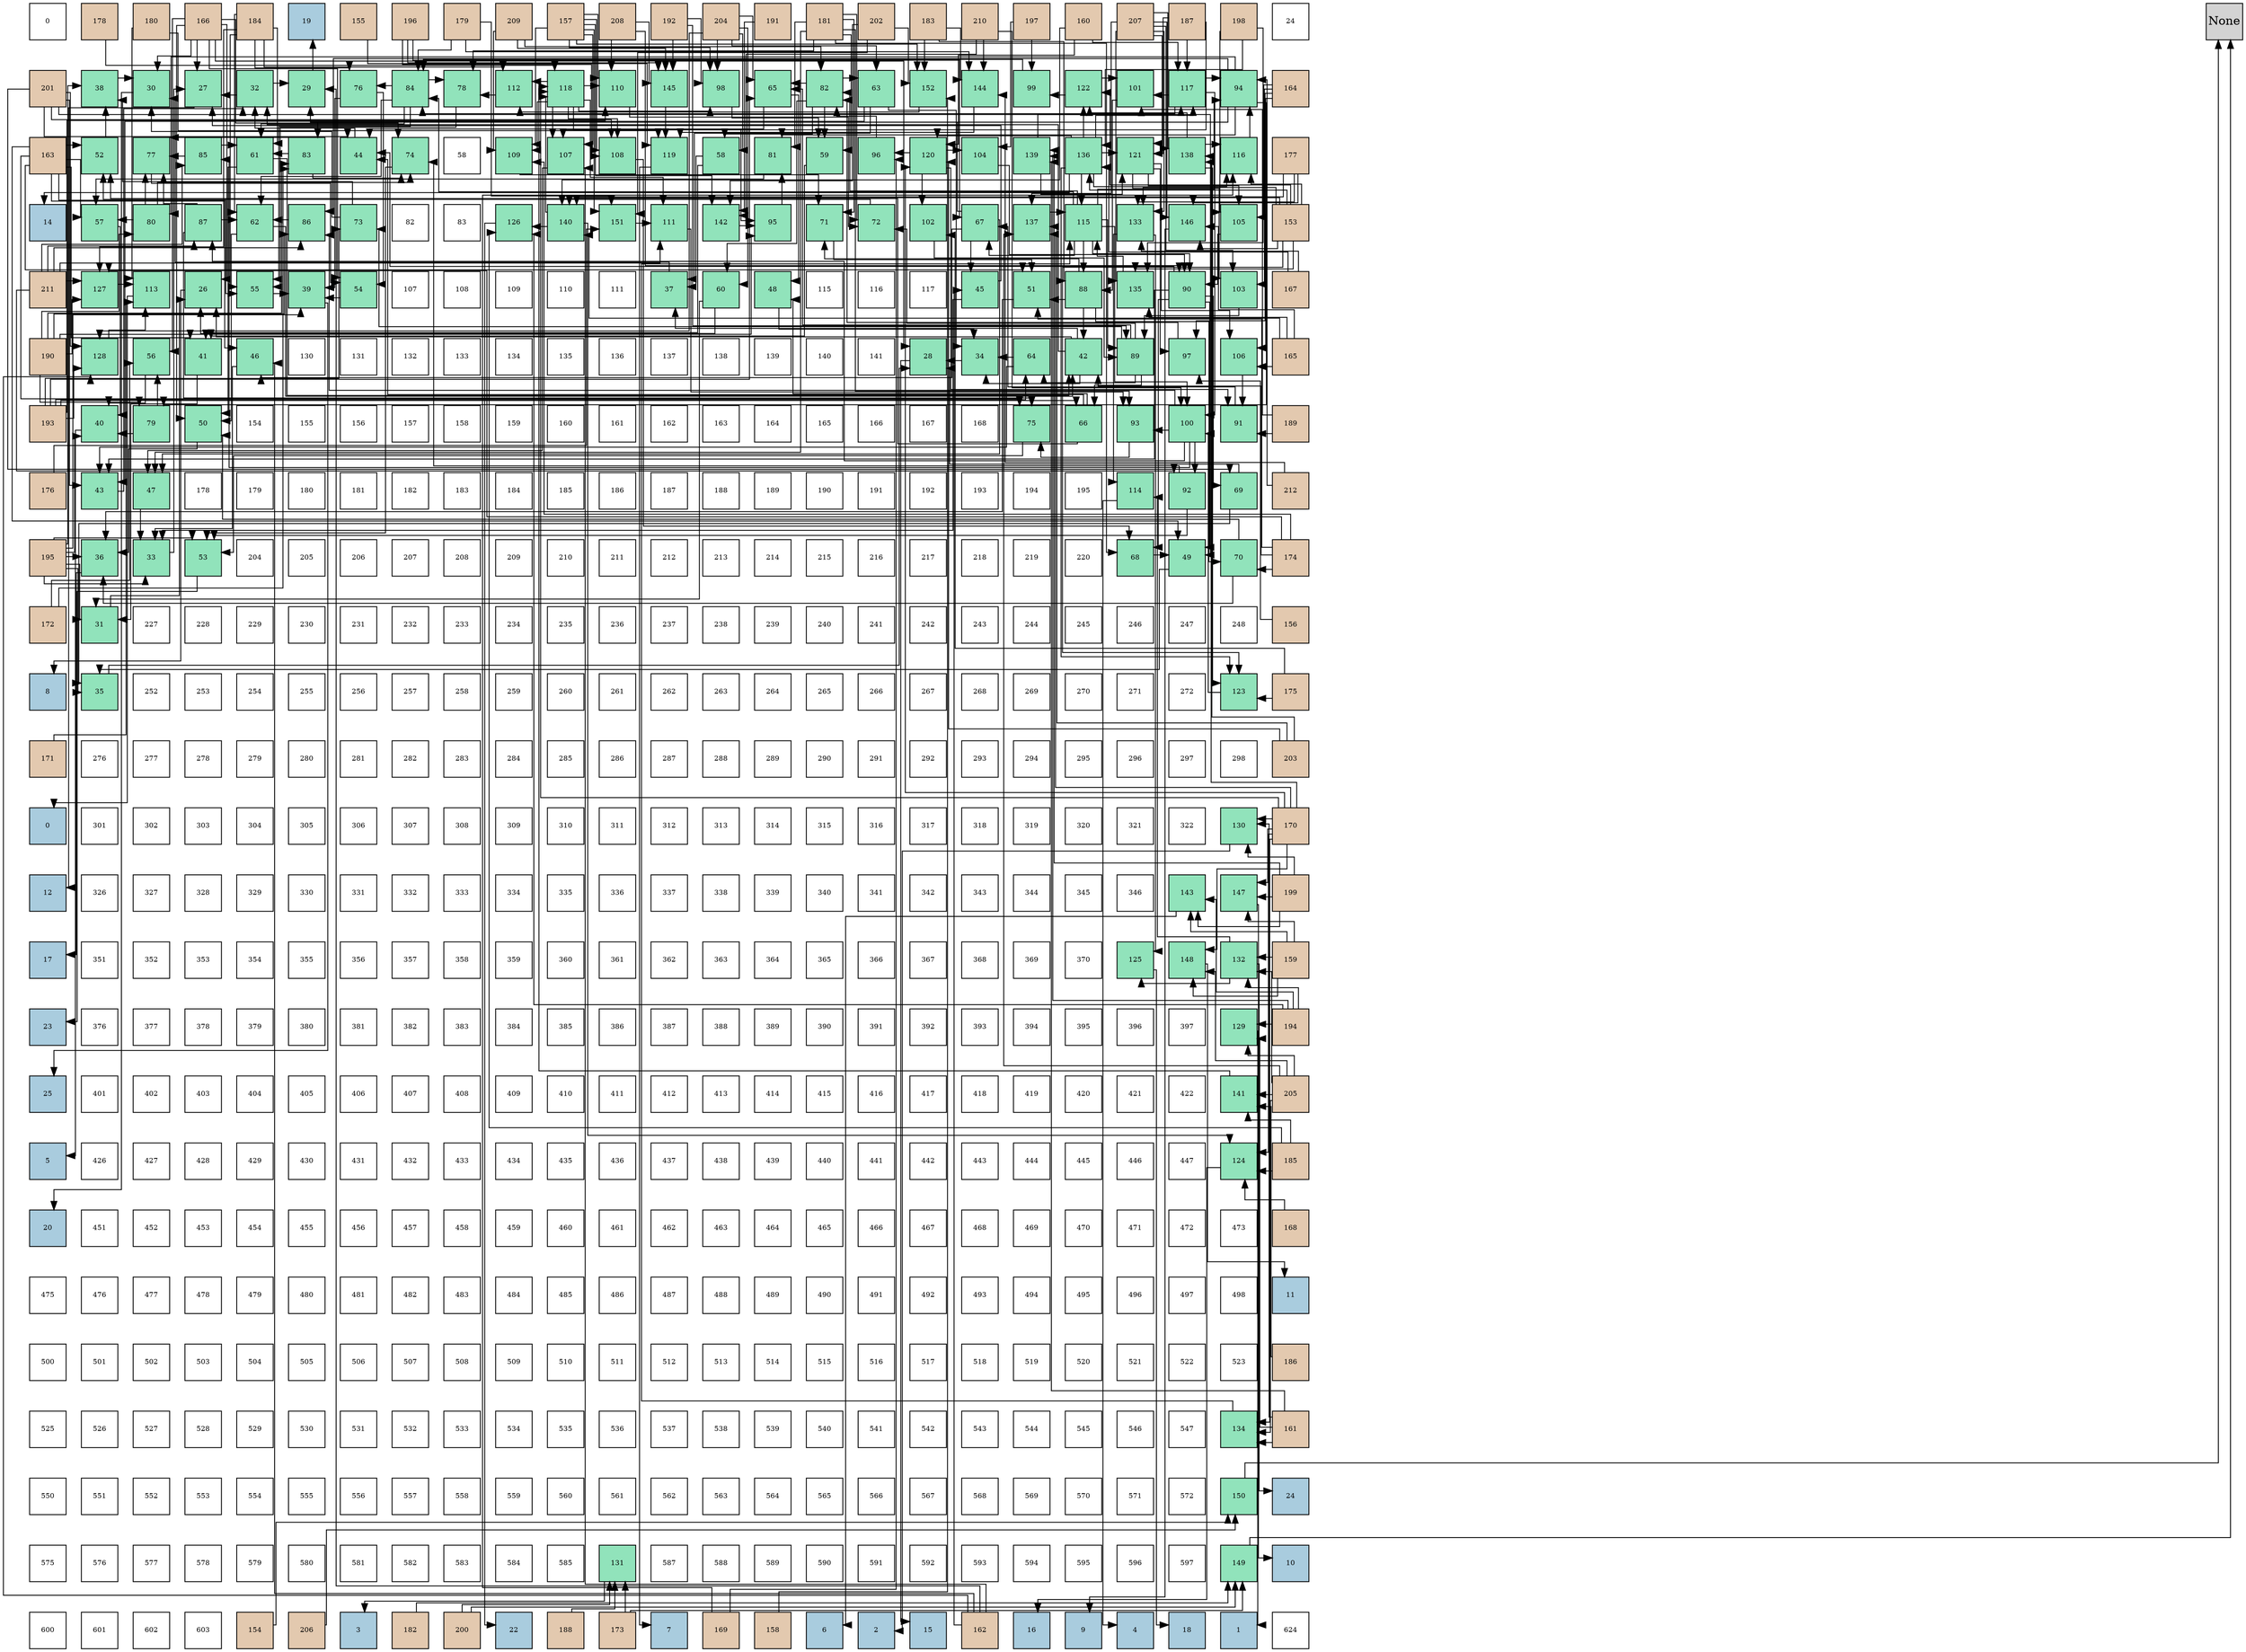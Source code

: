 digraph layout{
 rankdir=TB;
 splines=ortho;
 node [style=filled shape=square fixedsize=true width=0.6];
0[label="0", fontsize=8, fillcolor="#ffffff"];
1[label="178", fontsize=8, fillcolor="#e3c9af"];
2[label="180", fontsize=8, fillcolor="#e3c9af"];
3[label="166", fontsize=8, fillcolor="#e3c9af"];
4[label="184", fontsize=8, fillcolor="#e3c9af"];
5[label="19", fontsize=8, fillcolor="#a9ccde"];
6[label="155", fontsize=8, fillcolor="#e3c9af"];
7[label="196", fontsize=8, fillcolor="#e3c9af"];
8[label="179", fontsize=8, fillcolor="#e3c9af"];
9[label="209", fontsize=8, fillcolor="#e3c9af"];
10[label="157", fontsize=8, fillcolor="#e3c9af"];
11[label="208", fontsize=8, fillcolor="#e3c9af"];
12[label="192", fontsize=8, fillcolor="#e3c9af"];
13[label="204", fontsize=8, fillcolor="#e3c9af"];
14[label="191", fontsize=8, fillcolor="#e3c9af"];
15[label="181", fontsize=8, fillcolor="#e3c9af"];
16[label="202", fontsize=8, fillcolor="#e3c9af"];
17[label="183", fontsize=8, fillcolor="#e3c9af"];
18[label="210", fontsize=8, fillcolor="#e3c9af"];
19[label="197", fontsize=8, fillcolor="#e3c9af"];
20[label="160", fontsize=8, fillcolor="#e3c9af"];
21[label="207", fontsize=8, fillcolor="#e3c9af"];
22[label="187", fontsize=8, fillcolor="#e3c9af"];
23[label="198", fontsize=8, fillcolor="#e3c9af"];
24[label="24", fontsize=8, fillcolor="#ffffff"];
25[label="201", fontsize=8, fillcolor="#e3c9af"];
26[label="38", fontsize=8, fillcolor="#91e3bb"];
27[label="30", fontsize=8, fillcolor="#91e3bb"];
28[label="27", fontsize=8, fillcolor="#91e3bb"];
29[label="32", fontsize=8, fillcolor="#91e3bb"];
30[label="29", fontsize=8, fillcolor="#91e3bb"];
31[label="76", fontsize=8, fillcolor="#91e3bb"];
32[label="84", fontsize=8, fillcolor="#91e3bb"];
33[label="78", fontsize=8, fillcolor="#91e3bb"];
34[label="112", fontsize=8, fillcolor="#91e3bb"];
35[label="118", fontsize=8, fillcolor="#91e3bb"];
36[label="110", fontsize=8, fillcolor="#91e3bb"];
37[label="145", fontsize=8, fillcolor="#91e3bb"];
38[label="98", fontsize=8, fillcolor="#91e3bb"];
39[label="65", fontsize=8, fillcolor="#91e3bb"];
40[label="82", fontsize=8, fillcolor="#91e3bb"];
41[label="63", fontsize=8, fillcolor="#91e3bb"];
42[label="152", fontsize=8, fillcolor="#91e3bb"];
43[label="144", fontsize=8, fillcolor="#91e3bb"];
44[label="99", fontsize=8, fillcolor="#91e3bb"];
45[label="122", fontsize=8, fillcolor="#91e3bb"];
46[label="101", fontsize=8, fillcolor="#91e3bb"];
47[label="117", fontsize=8, fillcolor="#91e3bb"];
48[label="94", fontsize=8, fillcolor="#91e3bb"];
49[label="164", fontsize=8, fillcolor="#e3c9af"];
50[label="163", fontsize=8, fillcolor="#e3c9af"];
51[label="52", fontsize=8, fillcolor="#91e3bb"];
52[label="77", fontsize=8, fillcolor="#91e3bb"];
53[label="85", fontsize=8, fillcolor="#91e3bb"];
54[label="61", fontsize=8, fillcolor="#91e3bb"];
55[label="83", fontsize=8, fillcolor="#91e3bb"];
56[label="44", fontsize=8, fillcolor="#91e3bb"];
57[label="74", fontsize=8, fillcolor="#91e3bb"];
58[label="58", fontsize=8, fillcolor="#ffffff"];
59[label="109", fontsize=8, fillcolor="#91e3bb"];
60[label="107", fontsize=8, fillcolor="#91e3bb"];
61[label="108", fontsize=8, fillcolor="#91e3bb"];
62[label="119", fontsize=8, fillcolor="#91e3bb"];
63[label="58", fontsize=8, fillcolor="#91e3bb"];
64[label="81", fontsize=8, fillcolor="#91e3bb"];
65[label="59", fontsize=8, fillcolor="#91e3bb"];
66[label="96", fontsize=8, fillcolor="#91e3bb"];
67[label="120", fontsize=8, fillcolor="#91e3bb"];
68[label="104", fontsize=8, fillcolor="#91e3bb"];
69[label="139", fontsize=8, fillcolor="#91e3bb"];
70[label="136", fontsize=8, fillcolor="#91e3bb"];
71[label="121", fontsize=8, fillcolor="#91e3bb"];
72[label="138", fontsize=8, fillcolor="#91e3bb"];
73[label="116", fontsize=8, fillcolor="#91e3bb"];
74[label="177", fontsize=8, fillcolor="#e3c9af"];
75[label="14", fontsize=8, fillcolor="#a9ccde"];
76[label="57", fontsize=8, fillcolor="#91e3bb"];
77[label="80", fontsize=8, fillcolor="#91e3bb"];
78[label="87", fontsize=8, fillcolor="#91e3bb"];
79[label="62", fontsize=8, fillcolor="#91e3bb"];
80[label="86", fontsize=8, fillcolor="#91e3bb"];
81[label="73", fontsize=8, fillcolor="#91e3bb"];
82[label="82", fontsize=8, fillcolor="#ffffff"];
83[label="83", fontsize=8, fillcolor="#ffffff"];
84[label="126", fontsize=8, fillcolor="#91e3bb"];
85[label="140", fontsize=8, fillcolor="#91e3bb"];
86[label="151", fontsize=8, fillcolor="#91e3bb"];
87[label="111", fontsize=8, fillcolor="#91e3bb"];
88[label="142", fontsize=8, fillcolor="#91e3bb"];
89[label="95", fontsize=8, fillcolor="#91e3bb"];
90[label="71", fontsize=8, fillcolor="#91e3bb"];
91[label="72", fontsize=8, fillcolor="#91e3bb"];
92[label="102", fontsize=8, fillcolor="#91e3bb"];
93[label="67", fontsize=8, fillcolor="#91e3bb"];
94[label="137", fontsize=8, fillcolor="#91e3bb"];
95[label="115", fontsize=8, fillcolor="#91e3bb"];
96[label="133", fontsize=8, fillcolor="#91e3bb"];
97[label="146", fontsize=8, fillcolor="#91e3bb"];
98[label="105", fontsize=8, fillcolor="#91e3bb"];
99[label="153", fontsize=8, fillcolor="#e3c9af"];
100[label="211", fontsize=8, fillcolor="#e3c9af"];
101[label="127", fontsize=8, fillcolor="#91e3bb"];
102[label="113", fontsize=8, fillcolor="#91e3bb"];
103[label="26", fontsize=8, fillcolor="#91e3bb"];
104[label="55", fontsize=8, fillcolor="#91e3bb"];
105[label="39", fontsize=8, fillcolor="#91e3bb"];
106[label="54", fontsize=8, fillcolor="#91e3bb"];
107[label="107", fontsize=8, fillcolor="#ffffff"];
108[label="108", fontsize=8, fillcolor="#ffffff"];
109[label="109", fontsize=8, fillcolor="#ffffff"];
110[label="110", fontsize=8, fillcolor="#ffffff"];
111[label="111", fontsize=8, fillcolor="#ffffff"];
112[label="37", fontsize=8, fillcolor="#91e3bb"];
113[label="60", fontsize=8, fillcolor="#91e3bb"];
114[label="48", fontsize=8, fillcolor="#91e3bb"];
115[label="115", fontsize=8, fillcolor="#ffffff"];
116[label="116", fontsize=8, fillcolor="#ffffff"];
117[label="117", fontsize=8, fillcolor="#ffffff"];
118[label="45", fontsize=8, fillcolor="#91e3bb"];
119[label="51", fontsize=8, fillcolor="#91e3bb"];
120[label="88", fontsize=8, fillcolor="#91e3bb"];
121[label="135", fontsize=8, fillcolor="#91e3bb"];
122[label="90", fontsize=8, fillcolor="#91e3bb"];
123[label="103", fontsize=8, fillcolor="#91e3bb"];
124[label="167", fontsize=8, fillcolor="#e3c9af"];
125[label="190", fontsize=8, fillcolor="#e3c9af"];
126[label="128", fontsize=8, fillcolor="#91e3bb"];
127[label="56", fontsize=8, fillcolor="#91e3bb"];
128[label="41", fontsize=8, fillcolor="#91e3bb"];
129[label="46", fontsize=8, fillcolor="#91e3bb"];
130[label="130", fontsize=8, fillcolor="#ffffff"];
131[label="131", fontsize=8, fillcolor="#ffffff"];
132[label="132", fontsize=8, fillcolor="#ffffff"];
133[label="133", fontsize=8, fillcolor="#ffffff"];
134[label="134", fontsize=8, fillcolor="#ffffff"];
135[label="135", fontsize=8, fillcolor="#ffffff"];
136[label="136", fontsize=8, fillcolor="#ffffff"];
137[label="137", fontsize=8, fillcolor="#ffffff"];
138[label="138", fontsize=8, fillcolor="#ffffff"];
139[label="139", fontsize=8, fillcolor="#ffffff"];
140[label="140", fontsize=8, fillcolor="#ffffff"];
141[label="141", fontsize=8, fillcolor="#ffffff"];
142[label="28", fontsize=8, fillcolor="#91e3bb"];
143[label="34", fontsize=8, fillcolor="#91e3bb"];
144[label="64", fontsize=8, fillcolor="#91e3bb"];
145[label="42", fontsize=8, fillcolor="#91e3bb"];
146[label="89", fontsize=8, fillcolor="#91e3bb"];
147[label="97", fontsize=8, fillcolor="#91e3bb"];
148[label="106", fontsize=8, fillcolor="#91e3bb"];
149[label="165", fontsize=8, fillcolor="#e3c9af"];
150[label="193", fontsize=8, fillcolor="#e3c9af"];
151[label="40", fontsize=8, fillcolor="#91e3bb"];
152[label="79", fontsize=8, fillcolor="#91e3bb"];
153[label="50", fontsize=8, fillcolor="#91e3bb"];
154[label="154", fontsize=8, fillcolor="#ffffff"];
155[label="155", fontsize=8, fillcolor="#ffffff"];
156[label="156", fontsize=8, fillcolor="#ffffff"];
157[label="157", fontsize=8, fillcolor="#ffffff"];
158[label="158", fontsize=8, fillcolor="#ffffff"];
159[label="159", fontsize=8, fillcolor="#ffffff"];
160[label="160", fontsize=8, fillcolor="#ffffff"];
161[label="161", fontsize=8, fillcolor="#ffffff"];
162[label="162", fontsize=8, fillcolor="#ffffff"];
163[label="163", fontsize=8, fillcolor="#ffffff"];
164[label="164", fontsize=8, fillcolor="#ffffff"];
165[label="165", fontsize=8, fillcolor="#ffffff"];
166[label="166", fontsize=8, fillcolor="#ffffff"];
167[label="167", fontsize=8, fillcolor="#ffffff"];
168[label="168", fontsize=8, fillcolor="#ffffff"];
169[label="75", fontsize=8, fillcolor="#91e3bb"];
170[label="66", fontsize=8, fillcolor="#91e3bb"];
171[label="93", fontsize=8, fillcolor="#91e3bb"];
172[label="100", fontsize=8, fillcolor="#91e3bb"];
173[label="91", fontsize=8, fillcolor="#91e3bb"];
174[label="189", fontsize=8, fillcolor="#e3c9af"];
175[label="176", fontsize=8, fillcolor="#e3c9af"];
176[label="43", fontsize=8, fillcolor="#91e3bb"];
177[label="47", fontsize=8, fillcolor="#91e3bb"];
178[label="178", fontsize=8, fillcolor="#ffffff"];
179[label="179", fontsize=8, fillcolor="#ffffff"];
180[label="180", fontsize=8, fillcolor="#ffffff"];
181[label="181", fontsize=8, fillcolor="#ffffff"];
182[label="182", fontsize=8, fillcolor="#ffffff"];
183[label="183", fontsize=8, fillcolor="#ffffff"];
184[label="184", fontsize=8, fillcolor="#ffffff"];
185[label="185", fontsize=8, fillcolor="#ffffff"];
186[label="186", fontsize=8, fillcolor="#ffffff"];
187[label="187", fontsize=8, fillcolor="#ffffff"];
188[label="188", fontsize=8, fillcolor="#ffffff"];
189[label="189", fontsize=8, fillcolor="#ffffff"];
190[label="190", fontsize=8, fillcolor="#ffffff"];
191[label="191", fontsize=8, fillcolor="#ffffff"];
192[label="192", fontsize=8, fillcolor="#ffffff"];
193[label="193", fontsize=8, fillcolor="#ffffff"];
194[label="194", fontsize=8, fillcolor="#ffffff"];
195[label="195", fontsize=8, fillcolor="#ffffff"];
196[label="114", fontsize=8, fillcolor="#91e3bb"];
197[label="92", fontsize=8, fillcolor="#91e3bb"];
198[label="69", fontsize=8, fillcolor="#91e3bb"];
199[label="212", fontsize=8, fillcolor="#e3c9af"];
200[label="195", fontsize=8, fillcolor="#e3c9af"];
201[label="36", fontsize=8, fillcolor="#91e3bb"];
202[label="33", fontsize=8, fillcolor="#91e3bb"];
203[label="53", fontsize=8, fillcolor="#91e3bb"];
204[label="204", fontsize=8, fillcolor="#ffffff"];
205[label="205", fontsize=8, fillcolor="#ffffff"];
206[label="206", fontsize=8, fillcolor="#ffffff"];
207[label="207", fontsize=8, fillcolor="#ffffff"];
208[label="208", fontsize=8, fillcolor="#ffffff"];
209[label="209", fontsize=8, fillcolor="#ffffff"];
210[label="210", fontsize=8, fillcolor="#ffffff"];
211[label="211", fontsize=8, fillcolor="#ffffff"];
212[label="212", fontsize=8, fillcolor="#ffffff"];
213[label="213", fontsize=8, fillcolor="#ffffff"];
214[label="214", fontsize=8, fillcolor="#ffffff"];
215[label="215", fontsize=8, fillcolor="#ffffff"];
216[label="216", fontsize=8, fillcolor="#ffffff"];
217[label="217", fontsize=8, fillcolor="#ffffff"];
218[label="218", fontsize=8, fillcolor="#ffffff"];
219[label="219", fontsize=8, fillcolor="#ffffff"];
220[label="220", fontsize=8, fillcolor="#ffffff"];
221[label="68", fontsize=8, fillcolor="#91e3bb"];
222[label="49", fontsize=8, fillcolor="#91e3bb"];
223[label="70", fontsize=8, fillcolor="#91e3bb"];
224[label="174", fontsize=8, fillcolor="#e3c9af"];
225[label="172", fontsize=8, fillcolor="#e3c9af"];
226[label="31", fontsize=8, fillcolor="#91e3bb"];
227[label="227", fontsize=8, fillcolor="#ffffff"];
228[label="228", fontsize=8, fillcolor="#ffffff"];
229[label="229", fontsize=8, fillcolor="#ffffff"];
230[label="230", fontsize=8, fillcolor="#ffffff"];
231[label="231", fontsize=8, fillcolor="#ffffff"];
232[label="232", fontsize=8, fillcolor="#ffffff"];
233[label="233", fontsize=8, fillcolor="#ffffff"];
234[label="234", fontsize=8, fillcolor="#ffffff"];
235[label="235", fontsize=8, fillcolor="#ffffff"];
236[label="236", fontsize=8, fillcolor="#ffffff"];
237[label="237", fontsize=8, fillcolor="#ffffff"];
238[label="238", fontsize=8, fillcolor="#ffffff"];
239[label="239", fontsize=8, fillcolor="#ffffff"];
240[label="240", fontsize=8, fillcolor="#ffffff"];
241[label="241", fontsize=8, fillcolor="#ffffff"];
242[label="242", fontsize=8, fillcolor="#ffffff"];
243[label="243", fontsize=8, fillcolor="#ffffff"];
244[label="244", fontsize=8, fillcolor="#ffffff"];
245[label="245", fontsize=8, fillcolor="#ffffff"];
246[label="246", fontsize=8, fillcolor="#ffffff"];
247[label="247", fontsize=8, fillcolor="#ffffff"];
248[label="248", fontsize=8, fillcolor="#ffffff"];
249[label="156", fontsize=8, fillcolor="#e3c9af"];
250[label="8", fontsize=8, fillcolor="#a9ccde"];
251[label="35", fontsize=8, fillcolor="#91e3bb"];
252[label="252", fontsize=8, fillcolor="#ffffff"];
253[label="253", fontsize=8, fillcolor="#ffffff"];
254[label="254", fontsize=8, fillcolor="#ffffff"];
255[label="255", fontsize=8, fillcolor="#ffffff"];
256[label="256", fontsize=8, fillcolor="#ffffff"];
257[label="257", fontsize=8, fillcolor="#ffffff"];
258[label="258", fontsize=8, fillcolor="#ffffff"];
259[label="259", fontsize=8, fillcolor="#ffffff"];
260[label="260", fontsize=8, fillcolor="#ffffff"];
261[label="261", fontsize=8, fillcolor="#ffffff"];
262[label="262", fontsize=8, fillcolor="#ffffff"];
263[label="263", fontsize=8, fillcolor="#ffffff"];
264[label="264", fontsize=8, fillcolor="#ffffff"];
265[label="265", fontsize=8, fillcolor="#ffffff"];
266[label="266", fontsize=8, fillcolor="#ffffff"];
267[label="267", fontsize=8, fillcolor="#ffffff"];
268[label="268", fontsize=8, fillcolor="#ffffff"];
269[label="269", fontsize=8, fillcolor="#ffffff"];
270[label="270", fontsize=8, fillcolor="#ffffff"];
271[label="271", fontsize=8, fillcolor="#ffffff"];
272[label="272", fontsize=8, fillcolor="#ffffff"];
273[label="123", fontsize=8, fillcolor="#91e3bb"];
274[label="175", fontsize=8, fillcolor="#e3c9af"];
275[label="171", fontsize=8, fillcolor="#e3c9af"];
276[label="276", fontsize=8, fillcolor="#ffffff"];
277[label="277", fontsize=8, fillcolor="#ffffff"];
278[label="278", fontsize=8, fillcolor="#ffffff"];
279[label="279", fontsize=8, fillcolor="#ffffff"];
280[label="280", fontsize=8, fillcolor="#ffffff"];
281[label="281", fontsize=8, fillcolor="#ffffff"];
282[label="282", fontsize=8, fillcolor="#ffffff"];
283[label="283", fontsize=8, fillcolor="#ffffff"];
284[label="284", fontsize=8, fillcolor="#ffffff"];
285[label="285", fontsize=8, fillcolor="#ffffff"];
286[label="286", fontsize=8, fillcolor="#ffffff"];
287[label="287", fontsize=8, fillcolor="#ffffff"];
288[label="288", fontsize=8, fillcolor="#ffffff"];
289[label="289", fontsize=8, fillcolor="#ffffff"];
290[label="290", fontsize=8, fillcolor="#ffffff"];
291[label="291", fontsize=8, fillcolor="#ffffff"];
292[label="292", fontsize=8, fillcolor="#ffffff"];
293[label="293", fontsize=8, fillcolor="#ffffff"];
294[label="294", fontsize=8, fillcolor="#ffffff"];
295[label="295", fontsize=8, fillcolor="#ffffff"];
296[label="296", fontsize=8, fillcolor="#ffffff"];
297[label="297", fontsize=8, fillcolor="#ffffff"];
298[label="298", fontsize=8, fillcolor="#ffffff"];
299[label="203", fontsize=8, fillcolor="#e3c9af"];
300[label="0", fontsize=8, fillcolor="#a9ccde"];
301[label="301", fontsize=8, fillcolor="#ffffff"];
302[label="302", fontsize=8, fillcolor="#ffffff"];
303[label="303", fontsize=8, fillcolor="#ffffff"];
304[label="304", fontsize=8, fillcolor="#ffffff"];
305[label="305", fontsize=8, fillcolor="#ffffff"];
306[label="306", fontsize=8, fillcolor="#ffffff"];
307[label="307", fontsize=8, fillcolor="#ffffff"];
308[label="308", fontsize=8, fillcolor="#ffffff"];
309[label="309", fontsize=8, fillcolor="#ffffff"];
310[label="310", fontsize=8, fillcolor="#ffffff"];
311[label="311", fontsize=8, fillcolor="#ffffff"];
312[label="312", fontsize=8, fillcolor="#ffffff"];
313[label="313", fontsize=8, fillcolor="#ffffff"];
314[label="314", fontsize=8, fillcolor="#ffffff"];
315[label="315", fontsize=8, fillcolor="#ffffff"];
316[label="316", fontsize=8, fillcolor="#ffffff"];
317[label="317", fontsize=8, fillcolor="#ffffff"];
318[label="318", fontsize=8, fillcolor="#ffffff"];
319[label="319", fontsize=8, fillcolor="#ffffff"];
320[label="320", fontsize=8, fillcolor="#ffffff"];
321[label="321", fontsize=8, fillcolor="#ffffff"];
322[label="322", fontsize=8, fillcolor="#ffffff"];
323[label="130", fontsize=8, fillcolor="#91e3bb"];
324[label="170", fontsize=8, fillcolor="#e3c9af"];
325[label="12", fontsize=8, fillcolor="#a9ccde"];
326[label="326", fontsize=8, fillcolor="#ffffff"];
327[label="327", fontsize=8, fillcolor="#ffffff"];
328[label="328", fontsize=8, fillcolor="#ffffff"];
329[label="329", fontsize=8, fillcolor="#ffffff"];
330[label="330", fontsize=8, fillcolor="#ffffff"];
331[label="331", fontsize=8, fillcolor="#ffffff"];
332[label="332", fontsize=8, fillcolor="#ffffff"];
333[label="333", fontsize=8, fillcolor="#ffffff"];
334[label="334", fontsize=8, fillcolor="#ffffff"];
335[label="335", fontsize=8, fillcolor="#ffffff"];
336[label="336", fontsize=8, fillcolor="#ffffff"];
337[label="337", fontsize=8, fillcolor="#ffffff"];
338[label="338", fontsize=8, fillcolor="#ffffff"];
339[label="339", fontsize=8, fillcolor="#ffffff"];
340[label="340", fontsize=8, fillcolor="#ffffff"];
341[label="341", fontsize=8, fillcolor="#ffffff"];
342[label="342", fontsize=8, fillcolor="#ffffff"];
343[label="343", fontsize=8, fillcolor="#ffffff"];
344[label="344", fontsize=8, fillcolor="#ffffff"];
345[label="345", fontsize=8, fillcolor="#ffffff"];
346[label="346", fontsize=8, fillcolor="#ffffff"];
347[label="143", fontsize=8, fillcolor="#91e3bb"];
348[label="147", fontsize=8, fillcolor="#91e3bb"];
349[label="199", fontsize=8, fillcolor="#e3c9af"];
350[label="17", fontsize=8, fillcolor="#a9ccde"];
351[label="351", fontsize=8, fillcolor="#ffffff"];
352[label="352", fontsize=8, fillcolor="#ffffff"];
353[label="353", fontsize=8, fillcolor="#ffffff"];
354[label="354", fontsize=8, fillcolor="#ffffff"];
355[label="355", fontsize=8, fillcolor="#ffffff"];
356[label="356", fontsize=8, fillcolor="#ffffff"];
357[label="357", fontsize=8, fillcolor="#ffffff"];
358[label="358", fontsize=8, fillcolor="#ffffff"];
359[label="359", fontsize=8, fillcolor="#ffffff"];
360[label="360", fontsize=8, fillcolor="#ffffff"];
361[label="361", fontsize=8, fillcolor="#ffffff"];
362[label="362", fontsize=8, fillcolor="#ffffff"];
363[label="363", fontsize=8, fillcolor="#ffffff"];
364[label="364", fontsize=8, fillcolor="#ffffff"];
365[label="365", fontsize=8, fillcolor="#ffffff"];
366[label="366", fontsize=8, fillcolor="#ffffff"];
367[label="367", fontsize=8, fillcolor="#ffffff"];
368[label="368", fontsize=8, fillcolor="#ffffff"];
369[label="369", fontsize=8, fillcolor="#ffffff"];
370[label="370", fontsize=8, fillcolor="#ffffff"];
371[label="125", fontsize=8, fillcolor="#91e3bb"];
372[label="148", fontsize=8, fillcolor="#91e3bb"];
373[label="132", fontsize=8, fillcolor="#91e3bb"];
374[label="159", fontsize=8, fillcolor="#e3c9af"];
375[label="23", fontsize=8, fillcolor="#a9ccde"];
376[label="376", fontsize=8, fillcolor="#ffffff"];
377[label="377", fontsize=8, fillcolor="#ffffff"];
378[label="378", fontsize=8, fillcolor="#ffffff"];
379[label="379", fontsize=8, fillcolor="#ffffff"];
380[label="380", fontsize=8, fillcolor="#ffffff"];
381[label="381", fontsize=8, fillcolor="#ffffff"];
382[label="382", fontsize=8, fillcolor="#ffffff"];
383[label="383", fontsize=8, fillcolor="#ffffff"];
384[label="384", fontsize=8, fillcolor="#ffffff"];
385[label="385", fontsize=8, fillcolor="#ffffff"];
386[label="386", fontsize=8, fillcolor="#ffffff"];
387[label="387", fontsize=8, fillcolor="#ffffff"];
388[label="388", fontsize=8, fillcolor="#ffffff"];
389[label="389", fontsize=8, fillcolor="#ffffff"];
390[label="390", fontsize=8, fillcolor="#ffffff"];
391[label="391", fontsize=8, fillcolor="#ffffff"];
392[label="392", fontsize=8, fillcolor="#ffffff"];
393[label="393", fontsize=8, fillcolor="#ffffff"];
394[label="394", fontsize=8, fillcolor="#ffffff"];
395[label="395", fontsize=8, fillcolor="#ffffff"];
396[label="396", fontsize=8, fillcolor="#ffffff"];
397[label="397", fontsize=8, fillcolor="#ffffff"];
398[label="129", fontsize=8, fillcolor="#91e3bb"];
399[label="194", fontsize=8, fillcolor="#e3c9af"];
400[label="25", fontsize=8, fillcolor="#a9ccde"];
401[label="401", fontsize=8, fillcolor="#ffffff"];
402[label="402", fontsize=8, fillcolor="#ffffff"];
403[label="403", fontsize=8, fillcolor="#ffffff"];
404[label="404", fontsize=8, fillcolor="#ffffff"];
405[label="405", fontsize=8, fillcolor="#ffffff"];
406[label="406", fontsize=8, fillcolor="#ffffff"];
407[label="407", fontsize=8, fillcolor="#ffffff"];
408[label="408", fontsize=8, fillcolor="#ffffff"];
409[label="409", fontsize=8, fillcolor="#ffffff"];
410[label="410", fontsize=8, fillcolor="#ffffff"];
411[label="411", fontsize=8, fillcolor="#ffffff"];
412[label="412", fontsize=8, fillcolor="#ffffff"];
413[label="413", fontsize=8, fillcolor="#ffffff"];
414[label="414", fontsize=8, fillcolor="#ffffff"];
415[label="415", fontsize=8, fillcolor="#ffffff"];
416[label="416", fontsize=8, fillcolor="#ffffff"];
417[label="417", fontsize=8, fillcolor="#ffffff"];
418[label="418", fontsize=8, fillcolor="#ffffff"];
419[label="419", fontsize=8, fillcolor="#ffffff"];
420[label="420", fontsize=8, fillcolor="#ffffff"];
421[label="421", fontsize=8, fillcolor="#ffffff"];
422[label="422", fontsize=8, fillcolor="#ffffff"];
423[label="141", fontsize=8, fillcolor="#91e3bb"];
424[label="205", fontsize=8, fillcolor="#e3c9af"];
425[label="5", fontsize=8, fillcolor="#a9ccde"];
426[label="426", fontsize=8, fillcolor="#ffffff"];
427[label="427", fontsize=8, fillcolor="#ffffff"];
428[label="428", fontsize=8, fillcolor="#ffffff"];
429[label="429", fontsize=8, fillcolor="#ffffff"];
430[label="430", fontsize=8, fillcolor="#ffffff"];
431[label="431", fontsize=8, fillcolor="#ffffff"];
432[label="432", fontsize=8, fillcolor="#ffffff"];
433[label="433", fontsize=8, fillcolor="#ffffff"];
434[label="434", fontsize=8, fillcolor="#ffffff"];
435[label="435", fontsize=8, fillcolor="#ffffff"];
436[label="436", fontsize=8, fillcolor="#ffffff"];
437[label="437", fontsize=8, fillcolor="#ffffff"];
438[label="438", fontsize=8, fillcolor="#ffffff"];
439[label="439", fontsize=8, fillcolor="#ffffff"];
440[label="440", fontsize=8, fillcolor="#ffffff"];
441[label="441", fontsize=8, fillcolor="#ffffff"];
442[label="442", fontsize=8, fillcolor="#ffffff"];
443[label="443", fontsize=8, fillcolor="#ffffff"];
444[label="444", fontsize=8, fillcolor="#ffffff"];
445[label="445", fontsize=8, fillcolor="#ffffff"];
446[label="446", fontsize=8, fillcolor="#ffffff"];
447[label="447", fontsize=8, fillcolor="#ffffff"];
448[label="124", fontsize=8, fillcolor="#91e3bb"];
449[label="185", fontsize=8, fillcolor="#e3c9af"];
450[label="20", fontsize=8, fillcolor="#a9ccde"];
451[label="451", fontsize=8, fillcolor="#ffffff"];
452[label="452", fontsize=8, fillcolor="#ffffff"];
453[label="453", fontsize=8, fillcolor="#ffffff"];
454[label="454", fontsize=8, fillcolor="#ffffff"];
455[label="455", fontsize=8, fillcolor="#ffffff"];
456[label="456", fontsize=8, fillcolor="#ffffff"];
457[label="457", fontsize=8, fillcolor="#ffffff"];
458[label="458", fontsize=8, fillcolor="#ffffff"];
459[label="459", fontsize=8, fillcolor="#ffffff"];
460[label="460", fontsize=8, fillcolor="#ffffff"];
461[label="461", fontsize=8, fillcolor="#ffffff"];
462[label="462", fontsize=8, fillcolor="#ffffff"];
463[label="463", fontsize=8, fillcolor="#ffffff"];
464[label="464", fontsize=8, fillcolor="#ffffff"];
465[label="465", fontsize=8, fillcolor="#ffffff"];
466[label="466", fontsize=8, fillcolor="#ffffff"];
467[label="467", fontsize=8, fillcolor="#ffffff"];
468[label="468", fontsize=8, fillcolor="#ffffff"];
469[label="469", fontsize=8, fillcolor="#ffffff"];
470[label="470", fontsize=8, fillcolor="#ffffff"];
471[label="471", fontsize=8, fillcolor="#ffffff"];
472[label="472", fontsize=8, fillcolor="#ffffff"];
473[label="473", fontsize=8, fillcolor="#ffffff"];
474[label="168", fontsize=8, fillcolor="#e3c9af"];
475[label="475", fontsize=8, fillcolor="#ffffff"];
476[label="476", fontsize=8, fillcolor="#ffffff"];
477[label="477", fontsize=8, fillcolor="#ffffff"];
478[label="478", fontsize=8, fillcolor="#ffffff"];
479[label="479", fontsize=8, fillcolor="#ffffff"];
480[label="480", fontsize=8, fillcolor="#ffffff"];
481[label="481", fontsize=8, fillcolor="#ffffff"];
482[label="482", fontsize=8, fillcolor="#ffffff"];
483[label="483", fontsize=8, fillcolor="#ffffff"];
484[label="484", fontsize=8, fillcolor="#ffffff"];
485[label="485", fontsize=8, fillcolor="#ffffff"];
486[label="486", fontsize=8, fillcolor="#ffffff"];
487[label="487", fontsize=8, fillcolor="#ffffff"];
488[label="488", fontsize=8, fillcolor="#ffffff"];
489[label="489", fontsize=8, fillcolor="#ffffff"];
490[label="490", fontsize=8, fillcolor="#ffffff"];
491[label="491", fontsize=8, fillcolor="#ffffff"];
492[label="492", fontsize=8, fillcolor="#ffffff"];
493[label="493", fontsize=8, fillcolor="#ffffff"];
494[label="494", fontsize=8, fillcolor="#ffffff"];
495[label="495", fontsize=8, fillcolor="#ffffff"];
496[label="496", fontsize=8, fillcolor="#ffffff"];
497[label="497", fontsize=8, fillcolor="#ffffff"];
498[label="498", fontsize=8, fillcolor="#ffffff"];
499[label="11", fontsize=8, fillcolor="#a9ccde"];
500[label="500", fontsize=8, fillcolor="#ffffff"];
501[label="501", fontsize=8, fillcolor="#ffffff"];
502[label="502", fontsize=8, fillcolor="#ffffff"];
503[label="503", fontsize=8, fillcolor="#ffffff"];
504[label="504", fontsize=8, fillcolor="#ffffff"];
505[label="505", fontsize=8, fillcolor="#ffffff"];
506[label="506", fontsize=8, fillcolor="#ffffff"];
507[label="507", fontsize=8, fillcolor="#ffffff"];
508[label="508", fontsize=8, fillcolor="#ffffff"];
509[label="509", fontsize=8, fillcolor="#ffffff"];
510[label="510", fontsize=8, fillcolor="#ffffff"];
511[label="511", fontsize=8, fillcolor="#ffffff"];
512[label="512", fontsize=8, fillcolor="#ffffff"];
513[label="513", fontsize=8, fillcolor="#ffffff"];
514[label="514", fontsize=8, fillcolor="#ffffff"];
515[label="515", fontsize=8, fillcolor="#ffffff"];
516[label="516", fontsize=8, fillcolor="#ffffff"];
517[label="517", fontsize=8, fillcolor="#ffffff"];
518[label="518", fontsize=8, fillcolor="#ffffff"];
519[label="519", fontsize=8, fillcolor="#ffffff"];
520[label="520", fontsize=8, fillcolor="#ffffff"];
521[label="521", fontsize=8, fillcolor="#ffffff"];
522[label="522", fontsize=8, fillcolor="#ffffff"];
523[label="523", fontsize=8, fillcolor="#ffffff"];
524[label="186", fontsize=8, fillcolor="#e3c9af"];
525[label="525", fontsize=8, fillcolor="#ffffff"];
526[label="526", fontsize=8, fillcolor="#ffffff"];
527[label="527", fontsize=8, fillcolor="#ffffff"];
528[label="528", fontsize=8, fillcolor="#ffffff"];
529[label="529", fontsize=8, fillcolor="#ffffff"];
530[label="530", fontsize=8, fillcolor="#ffffff"];
531[label="531", fontsize=8, fillcolor="#ffffff"];
532[label="532", fontsize=8, fillcolor="#ffffff"];
533[label="533", fontsize=8, fillcolor="#ffffff"];
534[label="534", fontsize=8, fillcolor="#ffffff"];
535[label="535", fontsize=8, fillcolor="#ffffff"];
536[label="536", fontsize=8, fillcolor="#ffffff"];
537[label="537", fontsize=8, fillcolor="#ffffff"];
538[label="538", fontsize=8, fillcolor="#ffffff"];
539[label="539", fontsize=8, fillcolor="#ffffff"];
540[label="540", fontsize=8, fillcolor="#ffffff"];
541[label="541", fontsize=8, fillcolor="#ffffff"];
542[label="542", fontsize=8, fillcolor="#ffffff"];
543[label="543", fontsize=8, fillcolor="#ffffff"];
544[label="544", fontsize=8, fillcolor="#ffffff"];
545[label="545", fontsize=8, fillcolor="#ffffff"];
546[label="546", fontsize=8, fillcolor="#ffffff"];
547[label="547", fontsize=8, fillcolor="#ffffff"];
548[label="134", fontsize=8, fillcolor="#91e3bb"];
549[label="161", fontsize=8, fillcolor="#e3c9af"];
550[label="550", fontsize=8, fillcolor="#ffffff"];
551[label="551", fontsize=8, fillcolor="#ffffff"];
552[label="552", fontsize=8, fillcolor="#ffffff"];
553[label="553", fontsize=8, fillcolor="#ffffff"];
554[label="554", fontsize=8, fillcolor="#ffffff"];
555[label="555", fontsize=8, fillcolor="#ffffff"];
556[label="556", fontsize=8, fillcolor="#ffffff"];
557[label="557", fontsize=8, fillcolor="#ffffff"];
558[label="558", fontsize=8, fillcolor="#ffffff"];
559[label="559", fontsize=8, fillcolor="#ffffff"];
560[label="560", fontsize=8, fillcolor="#ffffff"];
561[label="561", fontsize=8, fillcolor="#ffffff"];
562[label="562", fontsize=8, fillcolor="#ffffff"];
563[label="563", fontsize=8, fillcolor="#ffffff"];
564[label="564", fontsize=8, fillcolor="#ffffff"];
565[label="565", fontsize=8, fillcolor="#ffffff"];
566[label="566", fontsize=8, fillcolor="#ffffff"];
567[label="567", fontsize=8, fillcolor="#ffffff"];
568[label="568", fontsize=8, fillcolor="#ffffff"];
569[label="569", fontsize=8, fillcolor="#ffffff"];
570[label="570", fontsize=8, fillcolor="#ffffff"];
571[label="571", fontsize=8, fillcolor="#ffffff"];
572[label="572", fontsize=8, fillcolor="#ffffff"];
573[label="150", fontsize=8, fillcolor="#91e3bb"];
574[label="24", fontsize=8, fillcolor="#a9ccde"];
575[label="575", fontsize=8, fillcolor="#ffffff"];
576[label="576", fontsize=8, fillcolor="#ffffff"];
577[label="577", fontsize=8, fillcolor="#ffffff"];
578[label="578", fontsize=8, fillcolor="#ffffff"];
579[label="579", fontsize=8, fillcolor="#ffffff"];
580[label="580", fontsize=8, fillcolor="#ffffff"];
581[label="581", fontsize=8, fillcolor="#ffffff"];
582[label="582", fontsize=8, fillcolor="#ffffff"];
583[label="583", fontsize=8, fillcolor="#ffffff"];
584[label="584", fontsize=8, fillcolor="#ffffff"];
585[label="585", fontsize=8, fillcolor="#ffffff"];
586[label="131", fontsize=8, fillcolor="#91e3bb"];
587[label="587", fontsize=8, fillcolor="#ffffff"];
588[label="588", fontsize=8, fillcolor="#ffffff"];
589[label="589", fontsize=8, fillcolor="#ffffff"];
590[label="590", fontsize=8, fillcolor="#ffffff"];
591[label="591", fontsize=8, fillcolor="#ffffff"];
592[label="592", fontsize=8, fillcolor="#ffffff"];
593[label="593", fontsize=8, fillcolor="#ffffff"];
594[label="594", fontsize=8, fillcolor="#ffffff"];
595[label="595", fontsize=8, fillcolor="#ffffff"];
596[label="596", fontsize=8, fillcolor="#ffffff"];
597[label="597", fontsize=8, fillcolor="#ffffff"];
598[label="149", fontsize=8, fillcolor="#91e3bb"];
599[label="10", fontsize=8, fillcolor="#a9ccde"];
600[label="600", fontsize=8, fillcolor="#ffffff"];
601[label="601", fontsize=8, fillcolor="#ffffff"];
602[label="602", fontsize=8, fillcolor="#ffffff"];
603[label="603", fontsize=8, fillcolor="#ffffff"];
604[label="154", fontsize=8, fillcolor="#e3c9af"];
605[label="206", fontsize=8, fillcolor="#e3c9af"];
606[label="3", fontsize=8, fillcolor="#a9ccde"];
607[label="182", fontsize=8, fillcolor="#e3c9af"];
608[label="200", fontsize=8, fillcolor="#e3c9af"];
609[label="22", fontsize=8, fillcolor="#a9ccde"];
610[label="188", fontsize=8, fillcolor="#e3c9af"];
611[label="173", fontsize=8, fillcolor="#e3c9af"];
612[label="7", fontsize=8, fillcolor="#a9ccde"];
613[label="169", fontsize=8, fillcolor="#e3c9af"];
614[label="158", fontsize=8, fillcolor="#e3c9af"];
615[label="6", fontsize=8, fillcolor="#a9ccde"];
616[label="2", fontsize=8, fillcolor="#a9ccde"];
617[label="15", fontsize=8, fillcolor="#a9ccde"];
618[label="162", fontsize=8, fillcolor="#e3c9af"];
619[label="16", fontsize=8, fillcolor="#a9ccde"];
620[label="9", fontsize=8, fillcolor="#a9ccde"];
621[label="4", fontsize=8, fillcolor="#a9ccde"];
622[label="18", fontsize=8, fillcolor="#a9ccde"];
623[label="1", fontsize=8, fillcolor="#a9ccde"];
624[label="624", fontsize=8, fillcolor="#ffffff"];
edge [constraint=false, style=vis];103 -> 250;
28 -> 325;
142 -> 617;
30 -> 5;
27 -> 450;
226 -> 103;
29 -> 28;
29 -> 30;
202 -> 28;
143 -> 142;
251 -> 142;
201 -> 350;
112 -> 27;
26 -> 27;
105 -> 400;
151 -> 425;
128 -> 226;
145 -> 103;
145 -> 29;
145 -> 143;
145 -> 112;
176 -> 29;
56 -> 29;
118 -> 28;
118 -> 202;
129 -> 202;
177 -> 202;
114 -> 143;
222 -> 251;
153 -> 201;
119 -> 201;
51 -> 26;
203 -> 375;
106 -> 105;
104 -> 105;
127 -> 151;
76 -> 151;
63 -> 112;
63 -> 128;
65 -> 128;
113 -> 103;
113 -> 226;
54 -> 145;
54 -> 153;
79 -> 145;
79 -> 153;
41 -> 143;
41 -> 112;
41 -> 176;
144 -> 143;
144 -> 176;
39 -> 56;
39 -> 114;
170 -> 56;
170 -> 114;
170 -> 51;
93 -> 30;
93 -> 118;
93 -> 129;
93 -> 177;
221 -> 222;
198 -> 142;
198 -> 251;
223 -> 201;
223 -> 153;
90 -> 119;
91 -> 51;
81 -> 27;
81 -> 26;
57 -> 203;
169 -> 203;
31 -> 105;
31 -> 106;
52 -> 106;
33 -> 104;
152 -> 151;
152 -> 127;
77 -> 76;
77 -> 57;
77 -> 52;
64 -> 76;
40 -> 63;
40 -> 65;
40 -> 113;
40 -> 41;
40 -> 39;
55 -> 54;
55 -> 57;
55 -> 52;
32 -> 104;
32 -> 54;
32 -> 79;
32 -> 31;
32 -> 33;
53 -> 54;
53 -> 52;
80 -> 79;
78 -> 79;
78 -> 169;
78 -> 52;
120 -> 145;
120 -> 119;
120 -> 223;
120 -> 90;
146 -> 144;
146 -> 39;
146 -> 170;
146 -> 91;
146 -> 81;
122 -> 176;
122 -> 56;
122 -> 222;
122 -> 221;
122 -> 198;
173 -> 93;
197 -> 203;
197 -> 57;
171 -> 169;
48 -> 152;
48 -> 77;
48 -> 64;
48 -> 55;
48 -> 80;
89 -> 64;
66 -> 40;
147 -> 40;
38 -> 65;
44 -> 32;
172 -> 53;
172 -> 80;
172 -> 78;
172 -> 197;
172 -> 171;
46 -> 120;
92 -> 146;
123 -> 146;
68 -> 122;
98 -> 122;
148 -> 173;
60 -> 177;
61 -> 221;
59 -> 90;
36 -> 91;
87 -> 171;
34 -> 33;
102 -> 300;
196 -> 621;
95 -> 93;
95 -> 40;
95 -> 32;
95 -> 120;
95 -> 146;
95 -> 122;
95 -> 48;
95 -> 172;
73 -> 48;
47 -> 32;
47 -> 48;
47 -> 172;
47 -> 46;
35 -> 89;
35 -> 38;
35 -> 60;
35 -> 61;
35 -> 59;
35 -> 36;
35 -> 87;
35 -> 34;
62 -> 612;
67 -> 173;
67 -> 66;
67 -> 92;
67 -> 68;
71 -> 147;
71 -> 123;
71 -> 98;
71 -> 148;
45 -> 44;
45 -> 46;
273 -> 172;
448 -> 619;
371 -> 622;
84 -> 609;
101 -> 102;
126 -> 102;
398 -> 623;
323 -> 616;
586 -> 606;
373 -> 574;
373 -> 196;
373 -> 371;
96 -> 196;
96 -> 371;
548 -> 95;
121 -> 95;
70 -> 75;
70 -> 95;
70 -> 73;
70 -> 47;
70 -> 67;
70 -> 71;
70 -> 45;
70 -> 273;
94 -> 95;
72 -> 73;
72 -> 45;
72 -> 273;
69 -> 47;
69 -> 71;
85 -> 35;
85 -> 448;
85 -> 84;
423 -> 35;
88 -> 89;
347 -> 615;
43 -> 62;
37 -> 62;
97 -> 620;
348 -> 599;
372 -> 499;
598 -> None;
573 -> None;
86 -> 87;
42 -> 34;
99 -> 73;
99 -> 45;
99 -> 273;
99 -> 96;
99 -> 121;
99 -> 70;
99 -> 85;
99 -> 97;
604 -> 573;
6 -> 62;
249 -> 147;
10 -> 38;
10 -> 60;
10 -> 61;
10 -> 59;
10 -> 36;
10 -> 88;
10 -> 86;
10 -> 42;
614 -> 42;
374 -> 373;
374 -> 347;
374 -> 348;
374 -> 372;
20 -> 47;
20 -> 67;
20 -> 85;
549 -> 398;
549 -> 323;
549 -> 548;
549 -> 69;
618 -> 30;
618 -> 118;
618 -> 129;
618 -> 60;
618 -> 126;
50 -> 128;
50 -> 129;
50 -> 222;
50 -> 119;
50 -> 51;
50 -> 104;
50 -> 76;
50 -> 169;
49 -> 147;
49 -> 123;
49 -> 98;
49 -> 148;
149 -> 148;
149 -> 121;
149 -> 85;
149 -> 97;
3 -> 103;
3 -> 28;
3 -> 142;
3 -> 27;
3 -> 153;
3 -> 106;
3 -> 127;
3 -> 57;
124 -> 96;
124 -> 70;
474 -> 448;
613 -> 66;
613 -> 73;
324 -> 35;
324 -> 67;
324 -> 448;
324 -> 323;
324 -> 548;
324 -> 94;
324 -> 72;
324 -> 348;
324 -> 372;
275 -> 102;
225 -> 127;
225 -> 55;
611 -> 586;
611 -> 598;
224 -> 145;
224 -> 119;
224 -> 223;
224 -> 59;
224 -> 101;
274 -> 92;
274 -> 273;
175 -> 86;
74 -> 96;
74 -> 85;
74 -> 97;
1 -> 35;
8 -> 32;
8 -> 43;
8 -> 86;
2 -> 102;
2 -> 62;
15 -> 177;
15 -> 65;
15 -> 221;
15 -> 90;
15 -> 91;
15 -> 33;
15 -> 64;
15 -> 171;
607 -> 598;
17 -> 120;
17 -> 43;
17 -> 42;
4 -> 104;
4 -> 54;
4 -> 79;
4 -> 31;
4 -> 34;
4 -> 101;
449 -> 448;
449 -> 84;
449 -> 423;
524 -> 423;
22 -> 60;
22 -> 47;
22 -> 71;
610 -> 586;
174 -> 173;
174 -> 46;
125 -> 152;
125 -> 77;
125 -> 55;
125 -> 80;
125 -> 89;
125 -> 101;
14 -> 88;
12 -> 146;
12 -> 38;
12 -> 37;
150 -> 144;
150 -> 39;
150 -> 170;
150 -> 81;
150 -> 36;
150 -> 126;
399 -> 84;
399 -> 398;
399 -> 373;
399 -> 69;
399 -> 347;
200 -> 226;
200 -> 202;
200 -> 251;
200 -> 201;
200 -> 26;
200 -> 105;
200 -> 151;
200 -> 203;
7 -> 93;
7 -> 61;
7 -> 37;
19 -> 44;
19 -> 68;
23 -> 98;
23 -> 121;
23 -> 70;
349 -> 323;
349 -> 69;
349 -> 347;
349 -> 348;
608 -> 586;
608 -> 598;
25 -> 176;
25 -> 56;
25 -> 222;
25 -> 198;
25 -> 61;
25 -> 126;
16 -> 88;
16 -> 86;
16 -> 42;
299 -> 67;
299 -> 94;
299 -> 72;
13 -> 63;
13 -> 113;
13 -> 41;
13 -> 39;
13 -> 38;
13 -> 126;
424 -> 398;
424 -> 373;
424 -> 548;
424 -> 94;
424 -> 423;
424 -> 372;
605 -> 573;
21 -> 123;
21 -> 71;
21 -> 96;
21 -> 121;
21 -> 94;
21 -> 72;
21 -> 97;
11 -> 122;
11 -> 36;
11 -> 37;
9 -> 40;
9 -> 59;
9 -> 37;
18 -> 172;
18 -> 88;
18 -> 43;
100 -> 53;
100 -> 80;
100 -> 78;
100 -> 197;
100 -> 87;
100 -> 101;
199 -> 48;
199 -> 43;
edge [constraint=true, style=invis];
0 -> 25 -> 50 -> 75 -> 100 -> 125 -> 150 -> 175 -> 200 -> 225 -> 250 -> 275 -> 300 -> 325 -> 350 -> 375 -> 400 -> 425 -> 450 -> 475 -> 500 -> 525 -> 550 -> 575 -> 600;
1 -> 26 -> 51 -> 76 -> 101 -> 126 -> 151 -> 176 -> 201 -> 226 -> 251 -> 276 -> 301 -> 326 -> 351 -> 376 -> 401 -> 426 -> 451 -> 476 -> 501 -> 526 -> 551 -> 576 -> 601;
2 -> 27 -> 52 -> 77 -> 102 -> 127 -> 152 -> 177 -> 202 -> 227 -> 252 -> 277 -> 302 -> 327 -> 352 -> 377 -> 402 -> 427 -> 452 -> 477 -> 502 -> 527 -> 552 -> 577 -> 602;
3 -> 28 -> 53 -> 78 -> 103 -> 128 -> 153 -> 178 -> 203 -> 228 -> 253 -> 278 -> 303 -> 328 -> 353 -> 378 -> 403 -> 428 -> 453 -> 478 -> 503 -> 528 -> 553 -> 578 -> 603;
4 -> 29 -> 54 -> 79 -> 104 -> 129 -> 154 -> 179 -> 204 -> 229 -> 254 -> 279 -> 304 -> 329 -> 354 -> 379 -> 404 -> 429 -> 454 -> 479 -> 504 -> 529 -> 554 -> 579 -> 604;
5 -> 30 -> 55 -> 80 -> 105 -> 130 -> 155 -> 180 -> 205 -> 230 -> 255 -> 280 -> 305 -> 330 -> 355 -> 380 -> 405 -> 430 -> 455 -> 480 -> 505 -> 530 -> 555 -> 580 -> 605;
6 -> 31 -> 56 -> 81 -> 106 -> 131 -> 156 -> 181 -> 206 -> 231 -> 256 -> 281 -> 306 -> 331 -> 356 -> 381 -> 406 -> 431 -> 456 -> 481 -> 506 -> 531 -> 556 -> 581 -> 606;
7 -> 32 -> 57 -> 82 -> 107 -> 132 -> 157 -> 182 -> 207 -> 232 -> 257 -> 282 -> 307 -> 332 -> 357 -> 382 -> 407 -> 432 -> 457 -> 482 -> 507 -> 532 -> 557 -> 582 -> 607;
8 -> 33 -> 58 -> 83 -> 108 -> 133 -> 158 -> 183 -> 208 -> 233 -> 258 -> 283 -> 308 -> 333 -> 358 -> 383 -> 408 -> 433 -> 458 -> 483 -> 508 -> 533 -> 558 -> 583 -> 608;
9 -> 34 -> 59 -> 84 -> 109 -> 134 -> 159 -> 184 -> 209 -> 234 -> 259 -> 284 -> 309 -> 334 -> 359 -> 384 -> 409 -> 434 -> 459 -> 484 -> 509 -> 534 -> 559 -> 584 -> 609;
10 -> 35 -> 60 -> 85 -> 110 -> 135 -> 160 -> 185 -> 210 -> 235 -> 260 -> 285 -> 310 -> 335 -> 360 -> 385 -> 410 -> 435 -> 460 -> 485 -> 510 -> 535 -> 560 -> 585 -> 610;
11 -> 36 -> 61 -> 86 -> 111 -> 136 -> 161 -> 186 -> 211 -> 236 -> 261 -> 286 -> 311 -> 336 -> 361 -> 386 -> 411 -> 436 -> 461 -> 486 -> 511 -> 536 -> 561 -> 586 -> 611;
12 -> 37 -> 62 -> 87 -> 112 -> 137 -> 162 -> 187 -> 212 -> 237 -> 262 -> 287 -> 312 -> 337 -> 362 -> 387 -> 412 -> 437 -> 462 -> 487 -> 512 -> 537 -> 562 -> 587 -> 612;
13 -> 38 -> 63 -> 88 -> 113 -> 138 -> 163 -> 188 -> 213 -> 238 -> 263 -> 288 -> 313 -> 338 -> 363 -> 388 -> 413 -> 438 -> 463 -> 488 -> 513 -> 538 -> 563 -> 588 -> 613;
14 -> 39 -> 64 -> 89 -> 114 -> 139 -> 164 -> 189 -> 214 -> 239 -> 264 -> 289 -> 314 -> 339 -> 364 -> 389 -> 414 -> 439 -> 464 -> 489 -> 514 -> 539 -> 564 -> 589 -> 614;
15 -> 40 -> 65 -> 90 -> 115 -> 140 -> 165 -> 190 -> 215 -> 240 -> 265 -> 290 -> 315 -> 340 -> 365 -> 390 -> 415 -> 440 -> 465 -> 490 -> 515 -> 540 -> 565 -> 590 -> 615;
16 -> 41 -> 66 -> 91 -> 116 -> 141 -> 166 -> 191 -> 216 -> 241 -> 266 -> 291 -> 316 -> 341 -> 366 -> 391 -> 416 -> 441 -> 466 -> 491 -> 516 -> 541 -> 566 -> 591 -> 616;
17 -> 42 -> 67 -> 92 -> 117 -> 142 -> 167 -> 192 -> 217 -> 242 -> 267 -> 292 -> 317 -> 342 -> 367 -> 392 -> 417 -> 442 -> 467 -> 492 -> 517 -> 542 -> 567 -> 592 -> 617;
18 -> 43 -> 68 -> 93 -> 118 -> 143 -> 168 -> 193 -> 218 -> 243 -> 268 -> 293 -> 318 -> 343 -> 368 -> 393 -> 418 -> 443 -> 468 -> 493 -> 518 -> 543 -> 568 -> 593 -> 618;
19 -> 44 -> 69 -> 94 -> 119 -> 144 -> 169 -> 194 -> 219 -> 244 -> 269 -> 294 -> 319 -> 344 -> 369 -> 394 -> 419 -> 444 -> 469 -> 494 -> 519 -> 544 -> 569 -> 594 -> 619;
20 -> 45 -> 70 -> 95 -> 120 -> 145 -> 170 -> 195 -> 220 -> 245 -> 270 -> 295 -> 320 -> 345 -> 370 -> 395 -> 420 -> 445 -> 470 -> 495 -> 520 -> 545 -> 570 -> 595 -> 620;
21 -> 46 -> 71 -> 96 -> 121 -> 146 -> 171 -> 196 -> 221 -> 246 -> 271 -> 296 -> 321 -> 346 -> 371 -> 396 -> 421 -> 446 -> 471 -> 496 -> 521 -> 546 -> 571 -> 596 -> 621;
22 -> 47 -> 72 -> 97 -> 122 -> 147 -> 172 -> 197 -> 222 -> 247 -> 272 -> 297 -> 322 -> 347 -> 372 -> 397 -> 422 -> 447 -> 472 -> 497 -> 522 -> 547 -> 572 -> 597 -> 622;
23 -> 48 -> 73 -> 98 -> 123 -> 148 -> 173 -> 198 -> 223 -> 248 -> 273 -> 298 -> 323 -> 348 -> 373 -> 398 -> 423 -> 448 -> 473 -> 498 -> 523 -> 548 -> 573 -> 598 -> 623;
24 -> 49 -> 74 -> 99 -> 124 -> 149 -> 174 -> 199 -> 224 -> 249 -> 274 -> 299 -> 324 -> 349 -> 374 -> 399 -> 424 -> 449 -> 474 -> 499 -> 524 -> 549 -> 574 -> 599 -> 624;
rank = same {0 -> 1 -> 2 -> 3 -> 4 -> 5 -> 6 -> 7 -> 8 -> 9 -> 10 -> 11 -> 12 -> 13 -> 14 -> 15 -> 16 -> 17 -> 18 -> 19 -> 20 -> 21 -> 22 -> 23 -> 24};
rank = same {25 -> 26 -> 27 -> 28 -> 29 -> 30 -> 31 -> 32 -> 33 -> 34 -> 35 -> 36 -> 37 -> 38 -> 39 -> 40 -> 41 -> 42 -> 43 -> 44 -> 45 -> 46 -> 47 -> 48 -> 49};
rank = same {50 -> 51 -> 52 -> 53 -> 54 -> 55 -> 56 -> 57 -> 58 -> 59 -> 60 -> 61 -> 62 -> 63 -> 64 -> 65 -> 66 -> 67 -> 68 -> 69 -> 70 -> 71 -> 72 -> 73 -> 74};
rank = same {75 -> 76 -> 77 -> 78 -> 79 -> 80 -> 81 -> 82 -> 83 -> 84 -> 85 -> 86 -> 87 -> 88 -> 89 -> 90 -> 91 -> 92 -> 93 -> 94 -> 95 -> 96 -> 97 -> 98 -> 99};
rank = same {100 -> 101 -> 102 -> 103 -> 104 -> 105 -> 106 -> 107 -> 108 -> 109 -> 110 -> 111 -> 112 -> 113 -> 114 -> 115 -> 116 -> 117 -> 118 -> 119 -> 120 -> 121 -> 122 -> 123 -> 124};
rank = same {125 -> 126 -> 127 -> 128 -> 129 -> 130 -> 131 -> 132 -> 133 -> 134 -> 135 -> 136 -> 137 -> 138 -> 139 -> 140 -> 141 -> 142 -> 143 -> 144 -> 145 -> 146 -> 147 -> 148 -> 149};
rank = same {150 -> 151 -> 152 -> 153 -> 154 -> 155 -> 156 -> 157 -> 158 -> 159 -> 160 -> 161 -> 162 -> 163 -> 164 -> 165 -> 166 -> 167 -> 168 -> 169 -> 170 -> 171 -> 172 -> 173 -> 174};
rank = same {175 -> 176 -> 177 -> 178 -> 179 -> 180 -> 181 -> 182 -> 183 -> 184 -> 185 -> 186 -> 187 -> 188 -> 189 -> 190 -> 191 -> 192 -> 193 -> 194 -> 195 -> 196 -> 197 -> 198 -> 199};
rank = same {200 -> 201 -> 202 -> 203 -> 204 -> 205 -> 206 -> 207 -> 208 -> 209 -> 210 -> 211 -> 212 -> 213 -> 214 -> 215 -> 216 -> 217 -> 218 -> 219 -> 220 -> 221 -> 222 -> 223 -> 224};
rank = same {225 -> 226 -> 227 -> 228 -> 229 -> 230 -> 231 -> 232 -> 233 -> 234 -> 235 -> 236 -> 237 -> 238 -> 239 -> 240 -> 241 -> 242 -> 243 -> 244 -> 245 -> 246 -> 247 -> 248 -> 249};
rank = same {250 -> 251 -> 252 -> 253 -> 254 -> 255 -> 256 -> 257 -> 258 -> 259 -> 260 -> 261 -> 262 -> 263 -> 264 -> 265 -> 266 -> 267 -> 268 -> 269 -> 270 -> 271 -> 272 -> 273 -> 274};
rank = same {275 -> 276 -> 277 -> 278 -> 279 -> 280 -> 281 -> 282 -> 283 -> 284 -> 285 -> 286 -> 287 -> 288 -> 289 -> 290 -> 291 -> 292 -> 293 -> 294 -> 295 -> 296 -> 297 -> 298 -> 299};
rank = same {300 -> 301 -> 302 -> 303 -> 304 -> 305 -> 306 -> 307 -> 308 -> 309 -> 310 -> 311 -> 312 -> 313 -> 314 -> 315 -> 316 -> 317 -> 318 -> 319 -> 320 -> 321 -> 322 -> 323 -> 324};
rank = same {325 -> 326 -> 327 -> 328 -> 329 -> 330 -> 331 -> 332 -> 333 -> 334 -> 335 -> 336 -> 337 -> 338 -> 339 -> 340 -> 341 -> 342 -> 343 -> 344 -> 345 -> 346 -> 347 -> 348 -> 349};
rank = same {350 -> 351 -> 352 -> 353 -> 354 -> 355 -> 356 -> 357 -> 358 -> 359 -> 360 -> 361 -> 362 -> 363 -> 364 -> 365 -> 366 -> 367 -> 368 -> 369 -> 370 -> 371 -> 372 -> 373 -> 374};
rank = same {375 -> 376 -> 377 -> 378 -> 379 -> 380 -> 381 -> 382 -> 383 -> 384 -> 385 -> 386 -> 387 -> 388 -> 389 -> 390 -> 391 -> 392 -> 393 -> 394 -> 395 -> 396 -> 397 -> 398 -> 399};
rank = same {400 -> 401 -> 402 -> 403 -> 404 -> 405 -> 406 -> 407 -> 408 -> 409 -> 410 -> 411 -> 412 -> 413 -> 414 -> 415 -> 416 -> 417 -> 418 -> 419 -> 420 -> 421 -> 422 -> 423 -> 424};
rank = same {425 -> 426 -> 427 -> 428 -> 429 -> 430 -> 431 -> 432 -> 433 -> 434 -> 435 -> 436 -> 437 -> 438 -> 439 -> 440 -> 441 -> 442 -> 443 -> 444 -> 445 -> 446 -> 447 -> 448 -> 449};
rank = same {450 -> 451 -> 452 -> 453 -> 454 -> 455 -> 456 -> 457 -> 458 -> 459 -> 460 -> 461 -> 462 -> 463 -> 464 -> 465 -> 466 -> 467 -> 468 -> 469 -> 470 -> 471 -> 472 -> 473 -> 474};
rank = same {475 -> 476 -> 477 -> 478 -> 479 -> 480 -> 481 -> 482 -> 483 -> 484 -> 485 -> 486 -> 487 -> 488 -> 489 -> 490 -> 491 -> 492 -> 493 -> 494 -> 495 -> 496 -> 497 -> 498 -> 499};
rank = same {500 -> 501 -> 502 -> 503 -> 504 -> 505 -> 506 -> 507 -> 508 -> 509 -> 510 -> 511 -> 512 -> 513 -> 514 -> 515 -> 516 -> 517 -> 518 -> 519 -> 520 -> 521 -> 522 -> 523 -> 524};
rank = same {525 -> 526 -> 527 -> 528 -> 529 -> 530 -> 531 -> 532 -> 533 -> 534 -> 535 -> 536 -> 537 -> 538 -> 539 -> 540 -> 541 -> 542 -> 543 -> 544 -> 545 -> 546 -> 547 -> 548 -> 549};
rank = same {550 -> 551 -> 552 -> 553 -> 554 -> 555 -> 556 -> 557 -> 558 -> 559 -> 560 -> 561 -> 562 -> 563 -> 564 -> 565 -> 566 -> 567 -> 568 -> 569 -> 570 -> 571 -> 572 -> 573 -> 574};
rank = same {575 -> 576 -> 577 -> 578 -> 579 -> 580 -> 581 -> 582 -> 583 -> 584 -> 585 -> 586 -> 587 -> 588 -> 589 -> 590 -> 591 -> 592 -> 593 -> 594 -> 595 -> 596 -> 597 -> 598 -> 599};
rank = same {600 -> 601 -> 602 -> 603 -> 604 -> 605 -> 606 -> 607 -> 608 -> 609 -> 610 -> 611 -> 612 -> 613 -> 614 -> 615 -> 616 -> 617 -> 618 -> 619 -> 620 -> 621 -> 622 -> 623 -> 624};
}